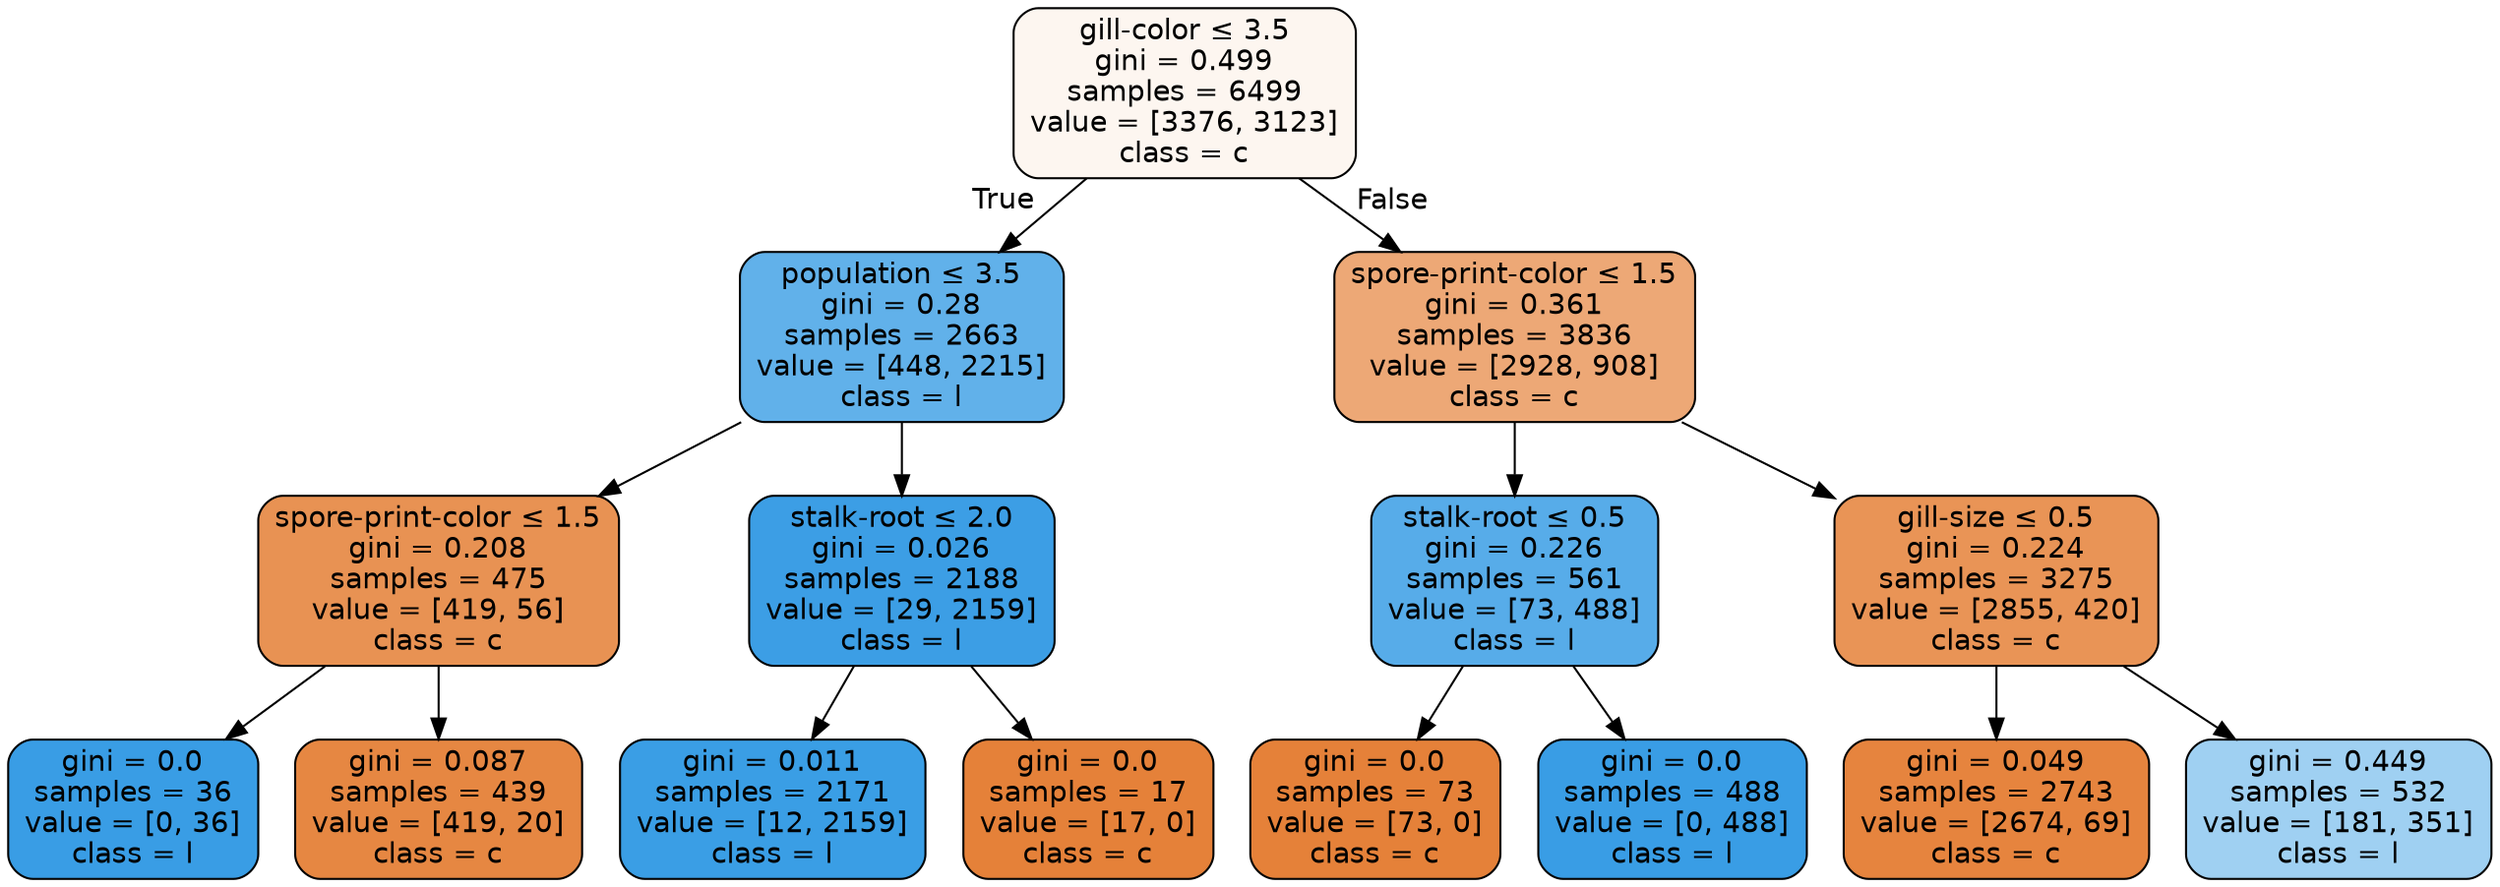digraph Tree {
node [shape=box, style="filled, rounded", color="black", fontname=helvetica] ;
edge [fontname=helvetica] ;
0 [label=<gill-color &le; 3.5<br/>gini = 0.499<br/>samples = 6499<br/>value = [3376, 3123]<br/>class = c>, fillcolor="#fdf6f0"] ;
1 [label=<population &le; 3.5<br/>gini = 0.28<br/>samples = 2663<br/>value = [448, 2215]<br/>class = l>, fillcolor="#61b1ea"] ;
0 -> 1 [labeldistance=2.5, labelangle=45, headlabel="True"] ;
2 [label=<spore-print-color &le; 1.5<br/>gini = 0.208<br/>samples = 475<br/>value = [419, 56]<br/>class = c>, fillcolor="#e89253"] ;
1 -> 2 ;
3 [label=<gini = 0.0<br/>samples = 36<br/>value = [0, 36]<br/>class = l>, fillcolor="#399de5"] ;
2 -> 3 ;
4 [label=<gini = 0.087<br/>samples = 439<br/>value = [419, 20]<br/>class = c>, fillcolor="#e68742"] ;
2 -> 4 ;
5 [label=<stalk-root &le; 2.0<br/>gini = 0.026<br/>samples = 2188<br/>value = [29, 2159]<br/>class = l>, fillcolor="#3c9ee5"] ;
1 -> 5 ;
6 [label=<gini = 0.011<br/>samples = 2171<br/>value = [12, 2159]<br/>class = l>, fillcolor="#3a9ee5"] ;
5 -> 6 ;
7 [label=<gini = 0.0<br/>samples = 17<br/>value = [17, 0]<br/>class = c>, fillcolor="#e58139"] ;
5 -> 7 ;
8 [label=<spore-print-color &le; 1.5<br/>gini = 0.361<br/>samples = 3836<br/>value = [2928, 908]<br/>class = c>, fillcolor="#eda876"] ;
0 -> 8 [labeldistance=2.5, labelangle=-45, headlabel="False"] ;
9 [label=<stalk-root &le; 0.5<br/>gini = 0.226<br/>samples = 561<br/>value = [73, 488]<br/>class = l>, fillcolor="#57ace9"] ;
8 -> 9 ;
10 [label=<gini = 0.0<br/>samples = 73<br/>value = [73, 0]<br/>class = c>, fillcolor="#e58139"] ;
9 -> 10 ;
11 [label=<gini = 0.0<br/>samples = 488<br/>value = [0, 488]<br/>class = l>, fillcolor="#399de5"] ;
9 -> 11 ;
12 [label=<gill-size &le; 0.5<br/>gini = 0.224<br/>samples = 3275<br/>value = [2855, 420]<br/>class = c>, fillcolor="#e99456"] ;
8 -> 12 ;
13 [label=<gini = 0.049<br/>samples = 2743<br/>value = [2674, 69]<br/>class = c>, fillcolor="#e6843e"] ;
12 -> 13 ;
14 [label=<gini = 0.449<br/>samples = 532<br/>value = [181, 351]<br/>class = l>, fillcolor="#9fd0f2"] ;
12 -> 14 ;
}
